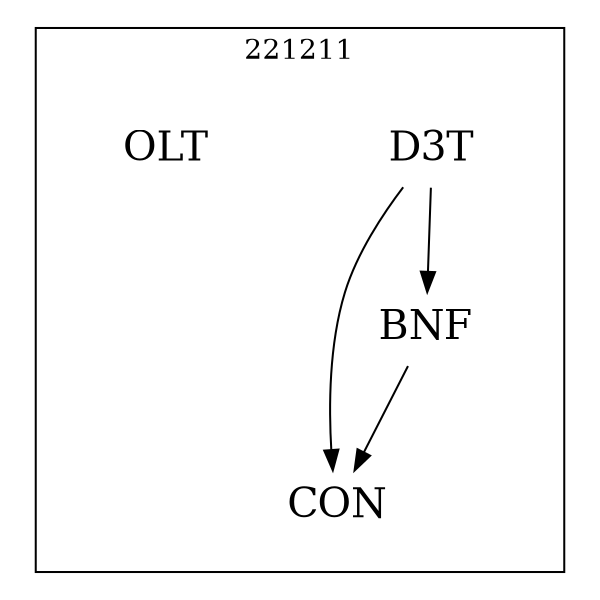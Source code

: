strict digraph DAGS {
	size = "4,4!" ; ratio ="fill"; subgraph cluster_0{
			labeldoc = "t";
			label = "221211";node	[label= CON, shape = plaintext, fontsize=20] CON;node	[label= BNF, shape = plaintext, fontsize=20] BNF;node	[label= D3T, shape = plaintext, fontsize=20] D3T;node	[label= OLT, shape = plaintext, fontsize=20] OLT;
BNF->CON;
D3T->CON;
D3T->BNF;
	}}